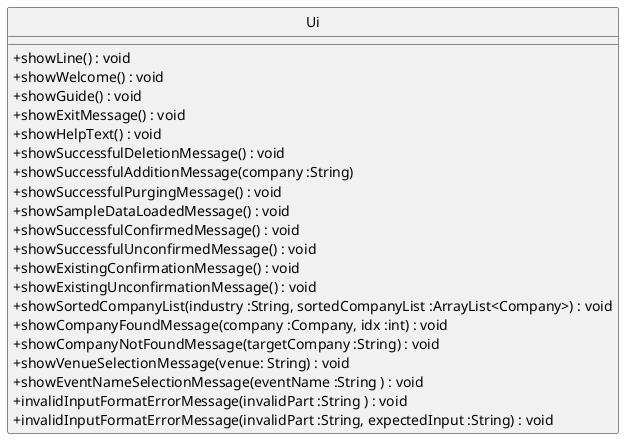 @startuml
'https://plantuml.com/class-diagram

hide circle
skinparam classAttributeIconSize 0


class Ui {
+showLine() : void
+showWelcome() : void
+showGuide() : void
+showExitMessage() : void
+showHelpText() : void
+showSuccessfulDeletionMessage() : void
+showSuccessfulAdditionMessage(company :String)
+showSuccessfulPurgingMessage() : void
+showSampleDataLoadedMessage() : void
+showSuccessfulConfirmedMessage() : void
+showSuccessfulUnconfirmedMessage() : void
+showExistingConfirmationMessage() : void
+showExistingUnconfirmationMessage() : void
+showSortedCompanyList(industry :String, sortedCompanyList :ArrayList<Company>) : void
+showCompanyFoundMessage(company :Company, idx :int) : void
+showCompanyNotFoundMessage(targetCompany :String) : void
+showVenueSelectionMessage(venue: String) : void
+showEventNameSelectionMessage(eventName :String ) : void
+invalidInputFormatErrorMessage(invalidPart :String ) : void
+invalidInputFormatErrorMessage(invalidPart :String, expectedInput :String) : void
}


@enduml
